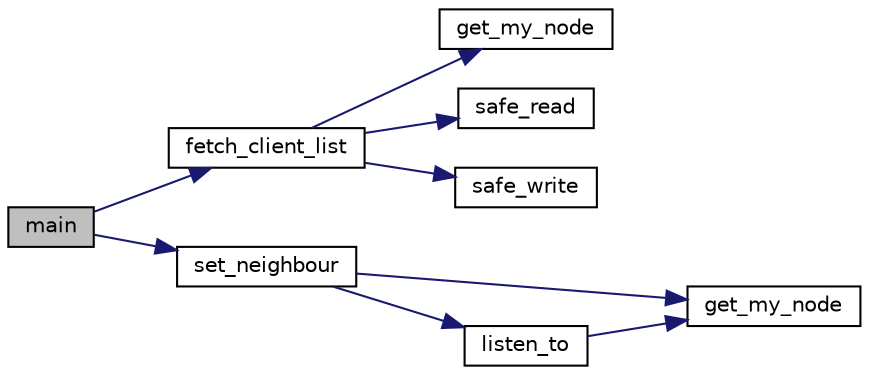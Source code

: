 digraph "main"
{
 // LATEX_PDF_SIZE
  edge [fontname="Helvetica",fontsize="10",labelfontname="Helvetica",labelfontsize="10"];
  node [fontname="Helvetica",fontsize="10",shape=record];
  rankdir="LR";
  Node1 [label="main",height=0.2,width=0.4,color="black", fillcolor="grey75", style="filled", fontcolor="black",tooltip=" "];
  Node1 -> Node2 [color="midnightblue",fontsize="10",style="solid",fontname="Helvetica"];
  Node2 [label="fetch_client_list",height=0.2,width=0.4,color="black", fillcolor="white", style="filled",URL="$get__data_8h.html#ad45197fe0e164a777849753c436479ea",tooltip="Merges my neighbours list with the one sent by 'neighbour_id'."];
  Node2 -> Node3 [color="midnightblue",fontsize="10",style="solid",fontname="Helvetica"];
  Node3 [label="get_my_node",height=0.2,width=0.4,color="black", fillcolor="white", style="filled",URL="$client_8h.html#a4ea1881daff49eeaf17c8600631e7cf0",tooltip="Get the my node object."];
  Node2 -> Node4 [color="midnightblue",fontsize="10",style="solid",fontname="Helvetica"];
  Node4 [label="safe_read",height=0.2,width=0.4,color="black", fillcolor="white", style="filled",URL="$safe_8h.html#a5cdb8f1fd0a2b177164e88074639a648",tooltip="Reads safely in a file descriptor until '\\r\\n\\r\\n'."];
  Node2 -> Node5 [color="midnightblue",fontsize="10",style="solid",fontname="Helvetica"];
  Node5 [label="safe_write",height=0.2,width=0.4,color="black", fillcolor="white", style="filled",URL="$safe_8h.html#a405edff38f586c79822927a3b981e504",tooltip="Writes safely to a file descriptor."];
  Node1 -> Node6 [color="midnightblue",fontsize="10",style="solid",fontname="Helvetica"];
  Node6 [label="set_neighbour",height=0.2,width=0.4,color="black", fillcolor="white", style="filled",URL="$network_2client_8c.html#ad4c0b3eb4c921ebd7bd170a9081065df",tooltip="Sets a neighbour in the client.neightbours section."];
  Node6 -> Node7 [color="midnightblue",fontsize="10",style="solid",fontname="Helvetica"];
  Node7 [label="get_my_node",height=0.2,width=0.4,color="black", fillcolor="white", style="filled",URL="$network_2client_8c.html#a4ea1881daff49eeaf17c8600631e7cf0",tooltip="Get the my node object."];
  Node6 -> Node8 [color="midnightblue",fontsize="10",style="solid",fontname="Helvetica"];
  Node8 [label="listen_to",height=0.2,width=0.4,color="black", fillcolor="white", style="filled",URL="$network_2client_8c.html#adbe3c438ad6697293ab73147fd262b0b",tooltip="Tries to connect to the peer-to-peer network via a node in the Node structure."];
  Node8 -> Node7 [color="midnightblue",fontsize="10",style="solid",fontname="Helvetica"];
}
